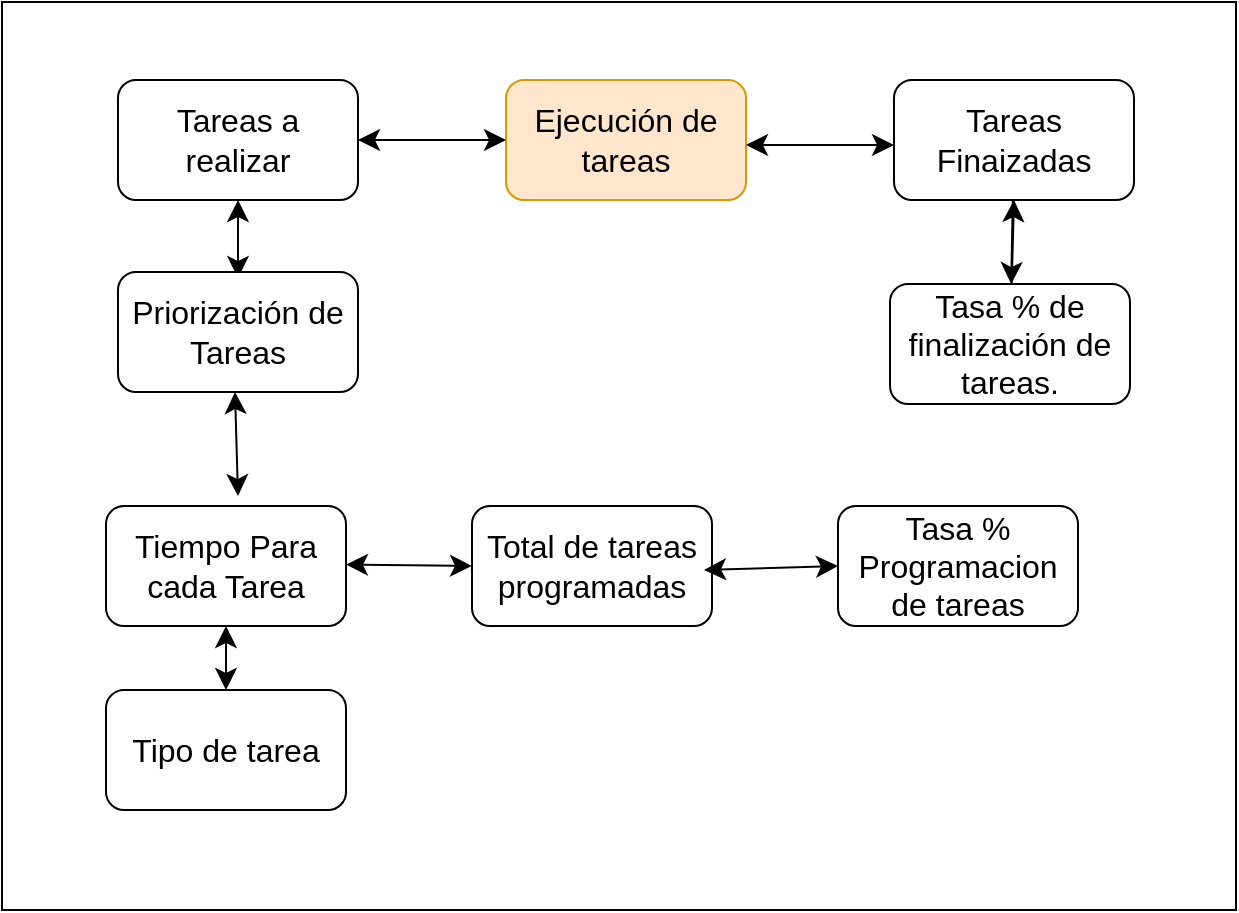 <mxfile version="21.7.4" type="github" pages="2">
  <diagram name="Página-1" id="PNvGcGUR_nf7GdDFnCm1">
    <mxGraphModel dx="1186" dy="483" grid="0" gridSize="10" guides="1" tooltips="1" connect="1" arrows="1" fold="1" page="0" pageScale="1" pageWidth="827" pageHeight="1169" math="0" shadow="0">
      <root>
        <mxCell id="0" />
        <mxCell id="1" parent="0" />
        <mxCell id="N8PeSpn0VdfWdIR8HGTS-1" value="" style="rounded=0;whiteSpace=wrap;html=1;fontSize=16;" parent="1" vertex="1">
          <mxGeometry x="-101" y="113" width="617" height="454" as="geometry" />
        </mxCell>
        <mxCell id="N8PeSpn0VdfWdIR8HGTS-2" value="Ejecución de tareas" style="rounded=1;whiteSpace=wrap;html=1;fontSize=16;fillColor=#ffe6cc;strokeColor=#d79b00;" parent="1" vertex="1">
          <mxGeometry x="151" y="152" width="120" height="60" as="geometry" />
        </mxCell>
        <mxCell id="x5JVcvZ3Ywpq4_gx6eSh-2" style="edgeStyle=none;curved=1;rounded=0;orthogonalLoop=1;jettySize=auto;html=1;fontSize=12;startSize=8;endSize=8;" parent="1" source="N8PeSpn0VdfWdIR8HGTS-3" target="x5JVcvZ3Ywpq4_gx6eSh-1" edge="1">
          <mxGeometry relative="1" as="geometry" />
        </mxCell>
        <mxCell id="N8PeSpn0VdfWdIR8HGTS-3" value="Tareas Finaizadas" style="rounded=1;whiteSpace=wrap;html=1;fontSize=16;" parent="1" vertex="1">
          <mxGeometry x="345" y="152" width="120" height="60" as="geometry" />
        </mxCell>
        <mxCell id="N8PeSpn0VdfWdIR8HGTS-4" value="Tareas a realizar" style="rounded=1;whiteSpace=wrap;html=1;fontSize=16;" parent="1" vertex="1">
          <mxGeometry x="-43" y="152" width="120" height="60" as="geometry" />
        </mxCell>
        <mxCell id="N8PeSpn0VdfWdIR8HGTS-5" value="Total de tareas programadas" style="rounded=1;whiteSpace=wrap;html=1;fontSize=16;" parent="1" vertex="1">
          <mxGeometry x="134" y="365" width="120" height="60" as="geometry" />
        </mxCell>
        <mxCell id="N8PeSpn0VdfWdIR8HGTS-6" value="" style="endArrow=classic;startArrow=classic;html=1;rounded=0;fontSize=12;startSize=8;endSize=8;curved=1;entryX=0;entryY=0.5;entryDx=0;entryDy=0;exitX=1;exitY=0.5;exitDx=0;exitDy=0;" parent="1" source="N8PeSpn0VdfWdIR8HGTS-4" target="N8PeSpn0VdfWdIR8HGTS-2" edge="1">
          <mxGeometry width="50" height="50" relative="1" as="geometry">
            <mxPoint x="129" y="290" as="sourcePoint" />
            <mxPoint x="179" y="240" as="targetPoint" />
          </mxGeometry>
        </mxCell>
        <mxCell id="N8PeSpn0VdfWdIR8HGTS-7" value="" style="endArrow=classic;startArrow=classic;html=1;rounded=0;fontSize=12;startSize=8;endSize=8;curved=1;entryX=0;entryY=0.5;entryDx=0;entryDy=0;exitX=1;exitY=0.5;exitDx=0;exitDy=0;" parent="1" edge="1">
          <mxGeometry width="50" height="50" relative="1" as="geometry">
            <mxPoint x="271" y="184.5" as="sourcePoint" />
            <mxPoint x="345" y="184.5" as="targetPoint" />
          </mxGeometry>
        </mxCell>
        <mxCell id="N8PeSpn0VdfWdIR8HGTS-13" value="Tasa % Programacion de tareas" style="rounded=1;whiteSpace=wrap;html=1;fontSize=16;" parent="1" vertex="1">
          <mxGeometry x="317" y="365" width="120" height="60" as="geometry" />
        </mxCell>
        <mxCell id="N8PeSpn0VdfWdIR8HGTS-14" value="" style="endArrow=classic;startArrow=classic;html=1;rounded=0;fontSize=12;startSize=8;endSize=8;curved=1;entryX=0;entryY=0.5;entryDx=0;entryDy=0;exitX=1;exitY=0.5;exitDx=0;exitDy=0;" parent="1" target="N8PeSpn0VdfWdIR8HGTS-5" edge="1">
          <mxGeometry width="50" height="50" relative="1" as="geometry">
            <mxPoint x="71" y="394.29" as="sourcePoint" />
            <mxPoint x="145" y="394.29" as="targetPoint" />
          </mxGeometry>
        </mxCell>
        <mxCell id="N8PeSpn0VdfWdIR8HGTS-15" value="" style="endArrow=classic;startArrow=classic;html=1;rounded=0;fontSize=12;startSize=8;endSize=8;curved=1;entryX=0;entryY=0.5;entryDx=0;entryDy=0;exitX=1;exitY=0.5;exitDx=0;exitDy=0;" parent="1" target="N8PeSpn0VdfWdIR8HGTS-13" edge="1">
          <mxGeometry width="50" height="50" relative="1" as="geometry">
            <mxPoint x="250" y="397.0" as="sourcePoint" />
            <mxPoint x="313" y="397.71" as="targetPoint" />
          </mxGeometry>
        </mxCell>
        <mxCell id="N8PeSpn0VdfWdIR8HGTS-16" value="" style="endArrow=classic;startArrow=classic;html=1;rounded=0;fontSize=12;startSize=8;endSize=8;curved=1;entryX=0.5;entryY=0;entryDx=0;entryDy=0;exitX=0.5;exitY=1;exitDx=0;exitDy=0;" parent="1" source="N8PeSpn0VdfWdIR8HGTS-4" edge="1">
          <mxGeometry width="50" height="50" relative="1" as="geometry">
            <mxPoint x="108" y="254.0" as="sourcePoint" />
            <mxPoint x="17" y="251" as="targetPoint" />
          </mxGeometry>
        </mxCell>
        <mxCell id="N8PeSpn0VdfWdIR8HGTS-17" value="" style="endArrow=classic;startArrow=classic;html=1;rounded=0;fontSize=12;startSize=8;endSize=8;curved=1;entryX=0.5;entryY=0;entryDx=0;entryDy=0;exitX=0.5;exitY=1;exitDx=0;exitDy=0;" parent="1" edge="1">
          <mxGeometry width="50" height="50" relative="1" as="geometry">
            <mxPoint x="15.5" y="308" as="sourcePoint" />
            <mxPoint x="17" y="360" as="targetPoint" />
          </mxGeometry>
        </mxCell>
        <mxCell id="x5JVcvZ3Ywpq4_gx6eSh-3" style="edgeStyle=none;curved=1;rounded=0;orthogonalLoop=1;jettySize=auto;html=1;entryX=0.5;entryY=1;entryDx=0;entryDy=0;fontSize=12;startSize=8;endSize=8;" parent="1" source="x5JVcvZ3Ywpq4_gx6eSh-1" target="N8PeSpn0VdfWdIR8HGTS-3" edge="1">
          <mxGeometry relative="1" as="geometry" />
        </mxCell>
        <mxCell id="x5JVcvZ3Ywpq4_gx6eSh-1" value="Tasa % de finalización de tareas." style="rounded=1;whiteSpace=wrap;html=1;fontSize=16;" parent="1" vertex="1">
          <mxGeometry x="343" y="254" width="120" height="60" as="geometry" />
        </mxCell>
        <mxCell id="G3kfqcZpTJ-yfZdwilHr-1" value="Priorización de Tareas" style="rounded=1;whiteSpace=wrap;html=1;fontSize=16;" parent="1" vertex="1">
          <mxGeometry x="-43" y="248" width="120" height="60" as="geometry" />
        </mxCell>
        <mxCell id="G3kfqcZpTJ-yfZdwilHr-2" value="Tiempo Para cada Tarea" style="rounded=1;whiteSpace=wrap;html=1;fontSize=16;" parent="1" vertex="1">
          <mxGeometry x="-49" y="365" width="120" height="60" as="geometry" />
        </mxCell>
        <mxCell id="G3kfqcZpTJ-yfZdwilHr-3" value="Tipo de tarea" style="rounded=1;whiteSpace=wrap;html=1;fontSize=16;" parent="1" vertex="1">
          <mxGeometry x="-49" y="457" width="120" height="60" as="geometry" />
        </mxCell>
        <mxCell id="G3kfqcZpTJ-yfZdwilHr-4" value="" style="endArrow=classic;startArrow=classic;html=1;rounded=0;fontSize=12;startSize=8;endSize=8;curved=1;entryX=0.5;entryY=0;entryDx=0;entryDy=0;exitX=0.5;exitY=1;exitDx=0;exitDy=0;" parent="1" source="G3kfqcZpTJ-yfZdwilHr-2" target="G3kfqcZpTJ-yfZdwilHr-3" edge="1">
          <mxGeometry width="50" height="50" relative="1" as="geometry">
            <mxPoint x="16.25" y="418" as="sourcePoint" />
            <mxPoint x="17.75" y="470" as="targetPoint" />
          </mxGeometry>
        </mxCell>
      </root>
    </mxGraphModel>
  </diagram>
  <diagram id="JBZ5__DzLIHdeABP6-RV" name="Página-2">
    <mxGraphModel dx="1272" dy="931" grid="0" gridSize="10" guides="1" tooltips="1" connect="1" arrows="1" fold="1" page="0" pageScale="1" pageWidth="827" pageHeight="1169" math="0" shadow="0">
      <root>
        <mxCell id="0" />
        <mxCell id="1" parent="0" />
        <mxCell id="PAYV313jE26-ioexS1Ha-1" value="" style="ellipse;whiteSpace=wrap;html=1;aspect=fixed;fontSize=16;dashed=1;" parent="1" vertex="1">
          <mxGeometry x="-155" y="-224" width="907" height="907" as="geometry" />
        </mxCell>
        <mxCell id="PAYV313jE26-ioexS1Ha-10" style="edgeStyle=none;curved=1;rounded=0;orthogonalLoop=1;jettySize=auto;html=1;entryX=0.067;entryY=1.017;entryDx=0;entryDy=0;entryPerimeter=0;fontSize=12;startSize=8;endSize=8;" parent="1" source="PAYV313jE26-ioexS1Ha-2" target="PAYV313jE26-ioexS1Ha-3" edge="1">
          <mxGeometry relative="1" as="geometry">
            <Array as="points">
              <mxPoint x="200" y="334" />
            </Array>
          </mxGeometry>
        </mxCell>
        <mxCell id="PAYV313jE26-ioexS1Ha-2" value="Tareas a realizar" style="rounded=1;whiteSpace=wrap;html=1;fontSize=16;" parent="1" vertex="1">
          <mxGeometry x="30" y="229" width="120" height="60" as="geometry" />
        </mxCell>
        <mxCell id="PAYV313jE26-ioexS1Ha-9" style="edgeStyle=none;curved=1;rounded=0;orthogonalLoop=1;jettySize=auto;html=1;entryX=1;entryY=0;entryDx=0;entryDy=0;fontSize=12;startSize=8;endSize=8;" parent="1" source="PAYV313jE26-ioexS1Ha-3" target="PAYV313jE26-ioexS1Ha-2" edge="1">
          <mxGeometry relative="1" as="geometry">
            <Array as="points">
              <mxPoint x="226" y="166" />
            </Array>
          </mxGeometry>
        </mxCell>
        <mxCell id="PAYV313jE26-ioexS1Ha-12" style="edgeStyle=none;curved=1;rounded=0;orthogonalLoop=1;jettySize=auto;html=1;entryX=0.092;entryY=1.017;entryDx=0;entryDy=0;entryPerimeter=0;fontSize=12;startSize=8;endSize=8;" parent="1" source="PAYV313jE26-ioexS1Ha-3" target="PAYV313jE26-ioexS1Ha-4" edge="1">
          <mxGeometry relative="1" as="geometry">
            <Array as="points">
              <mxPoint x="426" y="347" />
            </Array>
          </mxGeometry>
        </mxCell>
        <mxCell id="PAYV313jE26-ioexS1Ha-3" value="Ejecución de tareas" style="rounded=1;whiteSpace=wrap;html=1;fontSize=16;fillColor=#ffe6cc;strokeColor=#d79b00;" parent="1" vertex="1">
          <mxGeometry x="267" y="225" width="120" height="60" as="geometry" />
        </mxCell>
        <mxCell id="PAYV313jE26-ioexS1Ha-11" style="edgeStyle=none;curved=1;rounded=0;orthogonalLoop=1;jettySize=auto;html=1;entryX=1;entryY=0;entryDx=0;entryDy=0;fontSize=12;startSize=8;endSize=8;" parent="1" source="PAYV313jE26-ioexS1Ha-4" target="PAYV313jE26-ioexS1Ha-3" edge="1">
          <mxGeometry relative="1" as="geometry">
            <Array as="points">
              <mxPoint x="450" y="175" />
            </Array>
          </mxGeometry>
        </mxCell>
        <mxCell id="PAYV313jE26-ioexS1Ha-4" value="Tareas Finalizadas" style="rounded=1;whiteSpace=wrap;html=1;fontSize=16;" parent="1" vertex="1">
          <mxGeometry x="473" y="229" width="120" height="60" as="geometry" />
        </mxCell>
        <mxCell id="bBozInxJqbHgMAqEjGuJ-5" style="edgeStyle=none;curved=1;rounded=0;orthogonalLoop=1;jettySize=auto;html=1;entryX=0.431;entryY=-0.033;entryDx=0;entryDy=0;entryPerimeter=0;fontSize=12;startSize=8;endSize=8;" parent="1" source="PAYV313jE26-ioexS1Ha-5" target="bBozInxJqbHgMAqEjGuJ-3" edge="1">
          <mxGeometry relative="1" as="geometry">
            <Array as="points">
              <mxPoint x="631" y="-59" />
            </Array>
          </mxGeometry>
        </mxCell>
        <mxCell id="PAYV313jE26-ioexS1Ha-5" value="Tiempo Para cada Tarea" style="rounded=1;whiteSpace=wrap;html=1;fontSize=16;" parent="1" vertex="1">
          <mxGeometry x="252" y="-37" width="120" height="60" as="geometry" />
        </mxCell>
        <mxCell id="bBozInxJqbHgMAqEjGuJ-7" style="edgeStyle=none;curved=1;rounded=0;orthogonalLoop=1;jettySize=auto;html=1;entryX=0.5;entryY=1;entryDx=0;entryDy=0;fontSize=12;startSize=8;endSize=8;" parent="1" target="PAYV313jE26-ioexS1Ha-8" edge="1">
          <mxGeometry relative="1" as="geometry">
            <mxPoint x="200.0" y="476" as="sourcePoint" />
            <Array as="points">
              <mxPoint x="-40" y="496" />
            </Array>
          </mxGeometry>
        </mxCell>
        <mxCell id="bBozInxJqbHgMAqEjGuJ-4" style="edgeStyle=none;curved=1;rounded=0;orthogonalLoop=1;jettySize=auto;html=1;fontSize=12;startSize=8;endSize=8;entryX=0;entryY=0.5;entryDx=0;entryDy=0;" parent="1" source="PAYV313jE26-ioexS1Ha-8" target="1sWd0dpWrk1Oh7eU976--1" edge="1">
          <mxGeometry relative="1" as="geometry">
            <mxPoint x="180" y="-16" as="targetPoint" />
            <Array as="points">
              <mxPoint x="-30" y="-63" />
            </Array>
          </mxGeometry>
        </mxCell>
        <mxCell id="PAYV313jE26-ioexS1Ha-8" value="Tasa % Programación de tareas" style="rounded=1;whiteSpace=wrap;html=1;fontSize=16;" parent="1" vertex="1">
          <mxGeometry x="-109" y="229" width="120" height="60" as="geometry" />
        </mxCell>
        <mxCell id="bBozInxJqbHgMAqEjGuJ-6" style="edgeStyle=none;curved=1;rounded=0;orthogonalLoop=1;jettySize=auto;html=1;entryX=1;entryY=0.5;entryDx=0;entryDy=0;fontSize=12;startSize=8;endSize=8;" parent="1" source="bBozInxJqbHgMAqEjGuJ-3" edge="1">
          <mxGeometry relative="1" as="geometry">
            <mxPoint x="448" y="471" as="targetPoint" />
            <Array as="points">
              <mxPoint x="698" y="461" />
            </Array>
          </mxGeometry>
        </mxCell>
        <mxCell id="bBozInxJqbHgMAqEjGuJ-3" value="Tasa % de finalización de tareas." style="rounded=1;whiteSpace=wrap;html=1;fontSize=16;" parent="1" vertex="1">
          <mxGeometry x="618" y="229" width="120" height="60" as="geometry" />
        </mxCell>
        <mxCell id="bBozInxJqbHgMAqEjGuJ-9" value="Ejecución&amp;nbsp; de las tareas programadas de forma progresiva" style="text;html=1;strokeColor=none;fillColor=none;align=center;verticalAlign=middle;whiteSpace=wrap;rounded=0;fontSize=16;" parent="1" vertex="1">
          <mxGeometry x="142" y="-87" width="340" height="30" as="geometry" />
        </mxCell>
        <mxCell id="bBozInxJqbHgMAqEjGuJ-10" value="Priorización de Tareas" style="rounded=1;whiteSpace=wrap;html=1;fontSize=16;" parent="1" vertex="1">
          <mxGeometry x="198" y="447" width="120" height="60" as="geometry" />
        </mxCell>
        <mxCell id="bBozInxJqbHgMAqEjGuJ-11" value="Total de tareas programadas" style="rounded=1;whiteSpace=wrap;html=1;fontSize=16;" parent="1" vertex="1">
          <mxGeometry x="323" y="444" width="120" height="60" as="geometry" />
        </mxCell>
        <mxCell id="1sWd0dpWrk1Oh7eU976--1" value="Tipo de tarea" style="rounded=1;whiteSpace=wrap;html=1;fontSize=16;" parent="1" vertex="1">
          <mxGeometry x="124" y="-37" width="120" height="60" as="geometry" />
        </mxCell>
      </root>
    </mxGraphModel>
  </diagram>
</mxfile>

